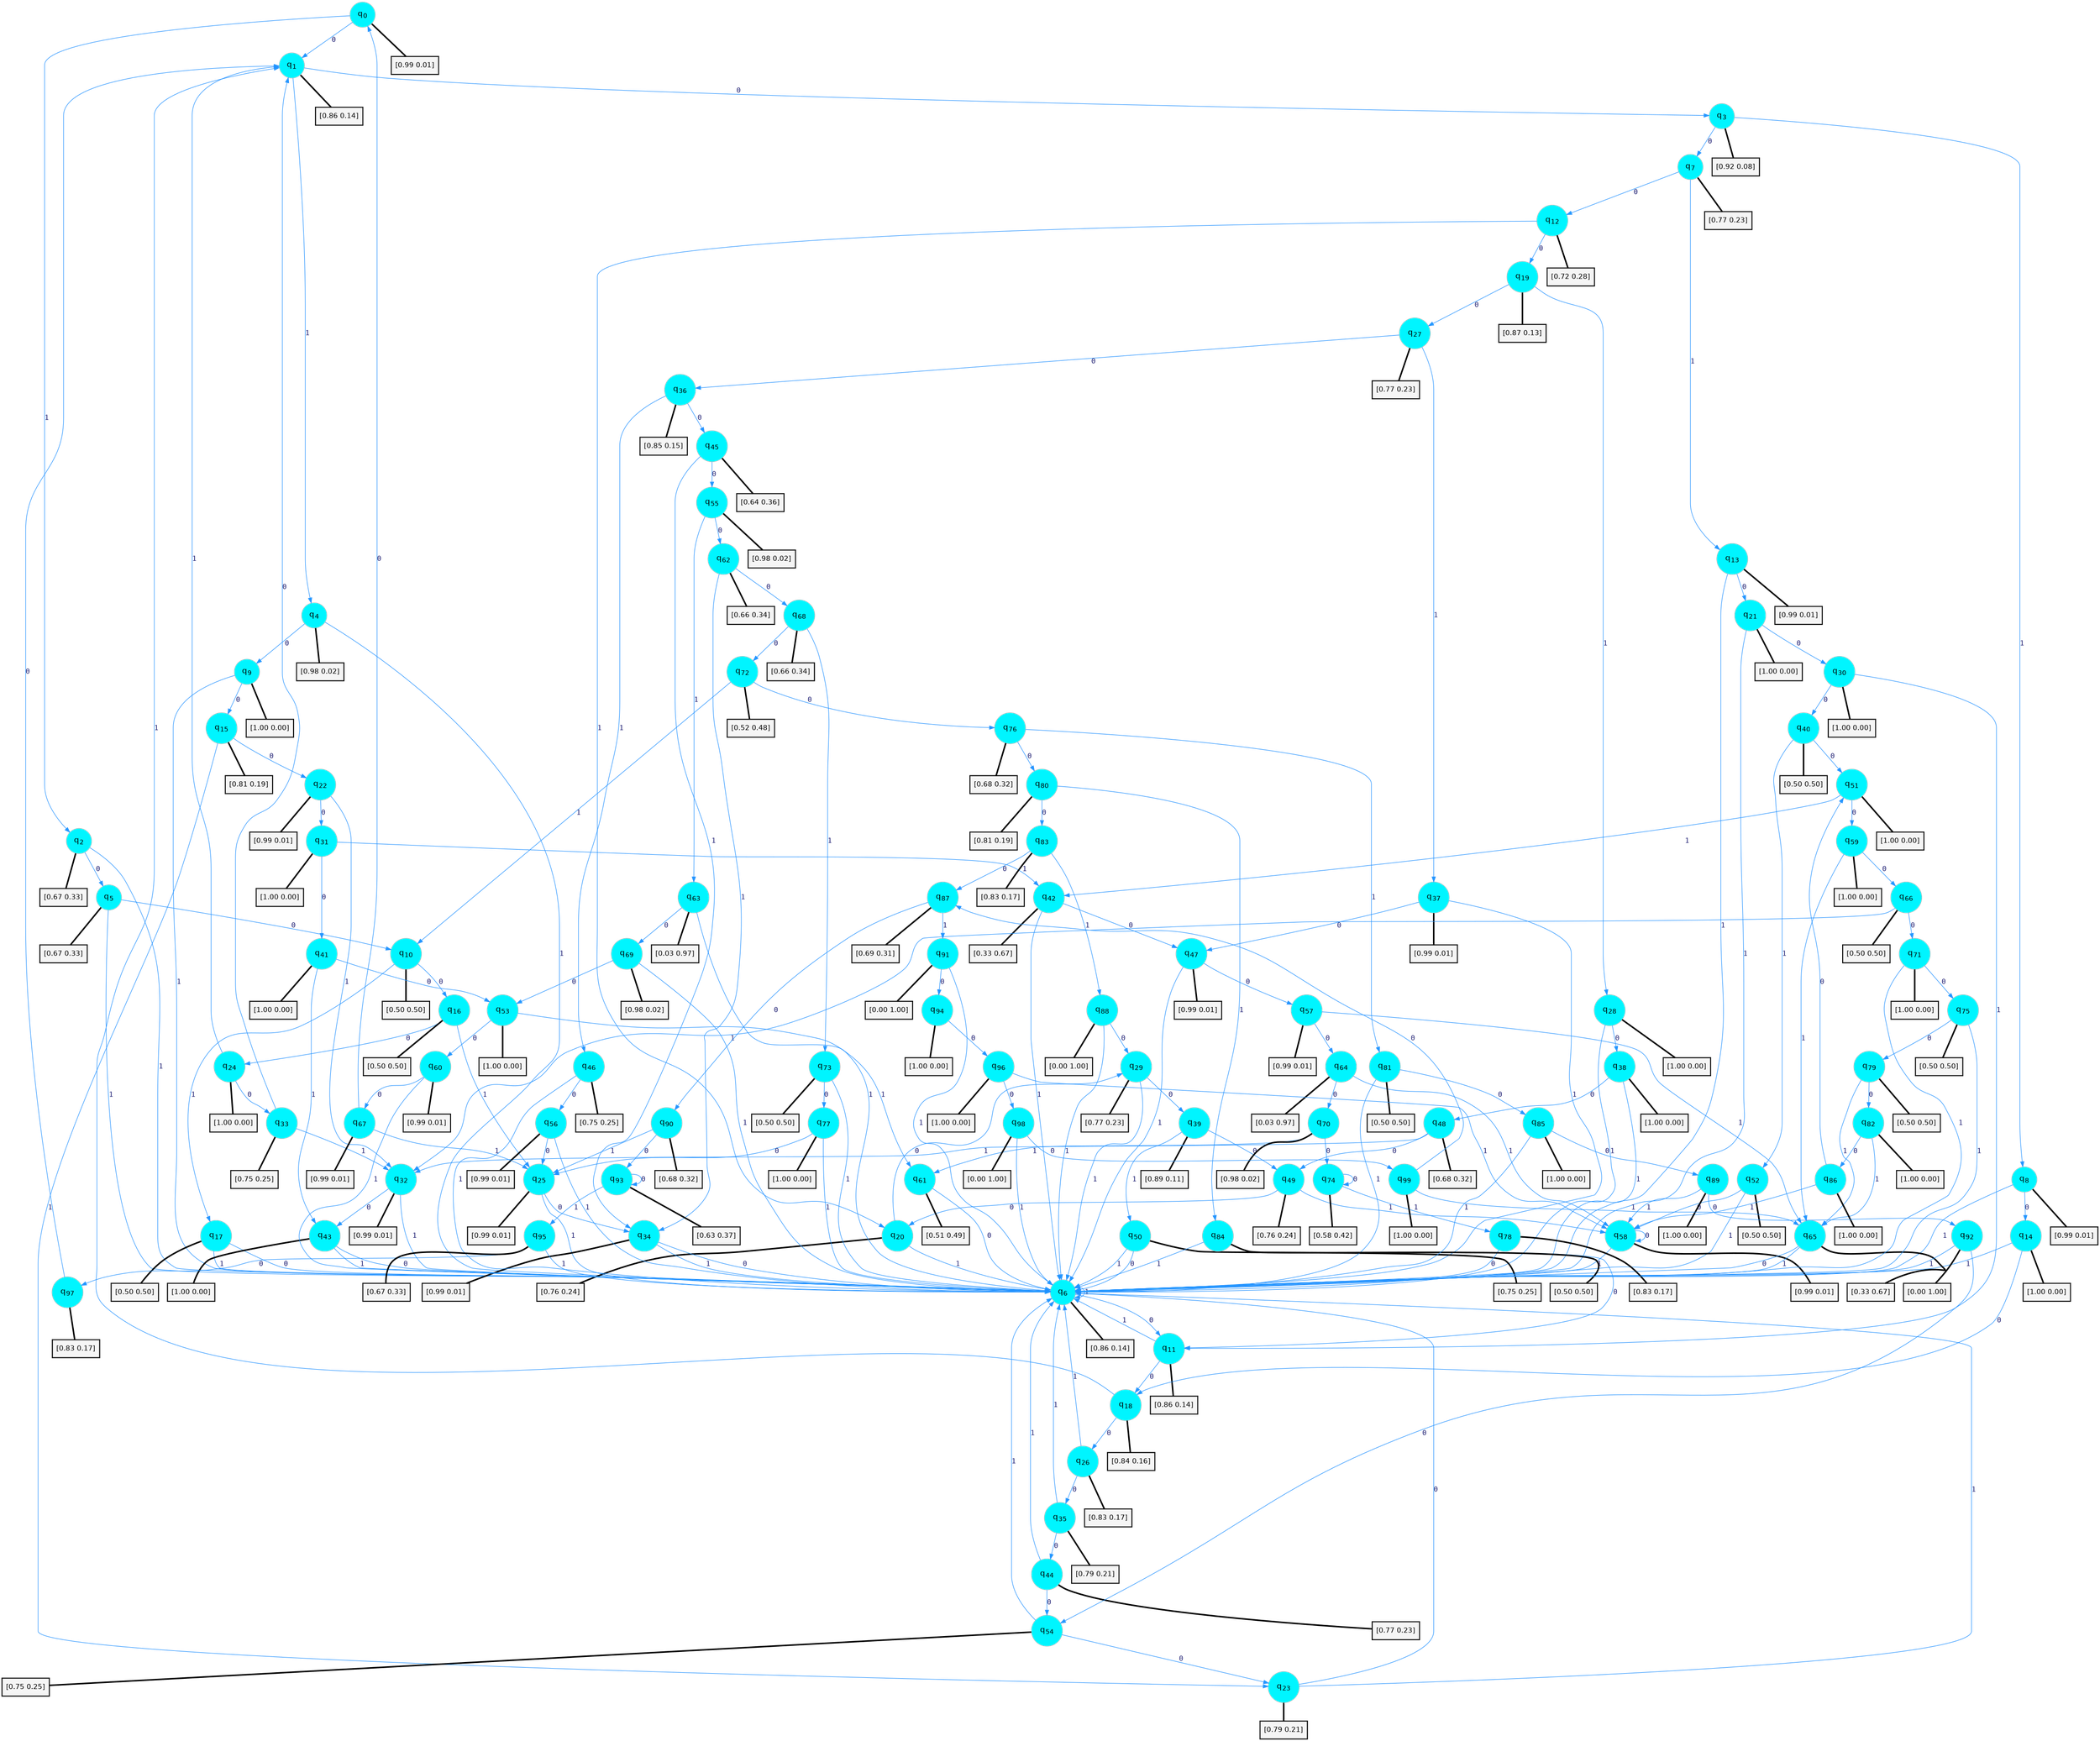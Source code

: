 digraph G {
graph [
bgcolor=transparent, dpi=300, rankdir=TD, size="40,25"];
node [
color=gray, fillcolor=turquoise1, fontcolor=black, fontname=Helvetica, fontsize=16, fontweight=bold, shape=circle, style=filled];
edge [
arrowsize=1, color=dodgerblue1, fontcolor=midnightblue, fontname=courier, fontweight=bold, penwidth=1, style=solid, weight=20];
0[label=<q<SUB>0</SUB>>];
1[label=<q<SUB>1</SUB>>];
2[label=<q<SUB>2</SUB>>];
3[label=<q<SUB>3</SUB>>];
4[label=<q<SUB>4</SUB>>];
5[label=<q<SUB>5</SUB>>];
6[label=<q<SUB>6</SUB>>];
7[label=<q<SUB>7</SUB>>];
8[label=<q<SUB>8</SUB>>];
9[label=<q<SUB>9</SUB>>];
10[label=<q<SUB>10</SUB>>];
11[label=<q<SUB>11</SUB>>];
12[label=<q<SUB>12</SUB>>];
13[label=<q<SUB>13</SUB>>];
14[label=<q<SUB>14</SUB>>];
15[label=<q<SUB>15</SUB>>];
16[label=<q<SUB>16</SUB>>];
17[label=<q<SUB>17</SUB>>];
18[label=<q<SUB>18</SUB>>];
19[label=<q<SUB>19</SUB>>];
20[label=<q<SUB>20</SUB>>];
21[label=<q<SUB>21</SUB>>];
22[label=<q<SUB>22</SUB>>];
23[label=<q<SUB>23</SUB>>];
24[label=<q<SUB>24</SUB>>];
25[label=<q<SUB>25</SUB>>];
26[label=<q<SUB>26</SUB>>];
27[label=<q<SUB>27</SUB>>];
28[label=<q<SUB>28</SUB>>];
29[label=<q<SUB>29</SUB>>];
30[label=<q<SUB>30</SUB>>];
31[label=<q<SUB>31</SUB>>];
32[label=<q<SUB>32</SUB>>];
33[label=<q<SUB>33</SUB>>];
34[label=<q<SUB>34</SUB>>];
35[label=<q<SUB>35</SUB>>];
36[label=<q<SUB>36</SUB>>];
37[label=<q<SUB>37</SUB>>];
38[label=<q<SUB>38</SUB>>];
39[label=<q<SUB>39</SUB>>];
40[label=<q<SUB>40</SUB>>];
41[label=<q<SUB>41</SUB>>];
42[label=<q<SUB>42</SUB>>];
43[label=<q<SUB>43</SUB>>];
44[label=<q<SUB>44</SUB>>];
45[label=<q<SUB>45</SUB>>];
46[label=<q<SUB>46</SUB>>];
47[label=<q<SUB>47</SUB>>];
48[label=<q<SUB>48</SUB>>];
49[label=<q<SUB>49</SUB>>];
50[label=<q<SUB>50</SUB>>];
51[label=<q<SUB>51</SUB>>];
52[label=<q<SUB>52</SUB>>];
53[label=<q<SUB>53</SUB>>];
54[label=<q<SUB>54</SUB>>];
55[label=<q<SUB>55</SUB>>];
56[label=<q<SUB>56</SUB>>];
57[label=<q<SUB>57</SUB>>];
58[label=<q<SUB>58</SUB>>];
59[label=<q<SUB>59</SUB>>];
60[label=<q<SUB>60</SUB>>];
61[label=<q<SUB>61</SUB>>];
62[label=<q<SUB>62</SUB>>];
63[label=<q<SUB>63</SUB>>];
64[label=<q<SUB>64</SUB>>];
65[label=<q<SUB>65</SUB>>];
66[label=<q<SUB>66</SUB>>];
67[label=<q<SUB>67</SUB>>];
68[label=<q<SUB>68</SUB>>];
69[label=<q<SUB>69</SUB>>];
70[label=<q<SUB>70</SUB>>];
71[label=<q<SUB>71</SUB>>];
72[label=<q<SUB>72</SUB>>];
73[label=<q<SUB>73</SUB>>];
74[label=<q<SUB>74</SUB>>];
75[label=<q<SUB>75</SUB>>];
76[label=<q<SUB>76</SUB>>];
77[label=<q<SUB>77</SUB>>];
78[label=<q<SUB>78</SUB>>];
79[label=<q<SUB>79</SUB>>];
80[label=<q<SUB>80</SUB>>];
81[label=<q<SUB>81</SUB>>];
82[label=<q<SUB>82</SUB>>];
83[label=<q<SUB>83</SUB>>];
84[label=<q<SUB>84</SUB>>];
85[label=<q<SUB>85</SUB>>];
86[label=<q<SUB>86</SUB>>];
87[label=<q<SUB>87</SUB>>];
88[label=<q<SUB>88</SUB>>];
89[label=<q<SUB>89</SUB>>];
90[label=<q<SUB>90</SUB>>];
91[label=<q<SUB>91</SUB>>];
92[label=<q<SUB>92</SUB>>];
93[label=<q<SUB>93</SUB>>];
94[label=<q<SUB>94</SUB>>];
95[label=<q<SUB>95</SUB>>];
96[label=<q<SUB>96</SUB>>];
97[label=<q<SUB>97</SUB>>];
98[label=<q<SUB>98</SUB>>];
99[label=<q<SUB>99</SUB>>];
100[label="[0.99 0.01]", shape=box,fontcolor=black, fontname=Helvetica, fontsize=14, penwidth=2, fillcolor=whitesmoke,color=black];
101[label="[0.86 0.14]", shape=box,fontcolor=black, fontname=Helvetica, fontsize=14, penwidth=2, fillcolor=whitesmoke,color=black];
102[label="[0.67 0.33]", shape=box,fontcolor=black, fontname=Helvetica, fontsize=14, penwidth=2, fillcolor=whitesmoke,color=black];
103[label="[0.92 0.08]", shape=box,fontcolor=black, fontname=Helvetica, fontsize=14, penwidth=2, fillcolor=whitesmoke,color=black];
104[label="[0.98 0.02]", shape=box,fontcolor=black, fontname=Helvetica, fontsize=14, penwidth=2, fillcolor=whitesmoke,color=black];
105[label="[0.67 0.33]", shape=box,fontcolor=black, fontname=Helvetica, fontsize=14, penwidth=2, fillcolor=whitesmoke,color=black];
106[label="[0.86 0.14]", shape=box,fontcolor=black, fontname=Helvetica, fontsize=14, penwidth=2, fillcolor=whitesmoke,color=black];
107[label="[0.77 0.23]", shape=box,fontcolor=black, fontname=Helvetica, fontsize=14, penwidth=2, fillcolor=whitesmoke,color=black];
108[label="[0.99 0.01]", shape=box,fontcolor=black, fontname=Helvetica, fontsize=14, penwidth=2, fillcolor=whitesmoke,color=black];
109[label="[1.00 0.00]", shape=box,fontcolor=black, fontname=Helvetica, fontsize=14, penwidth=2, fillcolor=whitesmoke,color=black];
110[label="[0.50 0.50]", shape=box,fontcolor=black, fontname=Helvetica, fontsize=14, penwidth=2, fillcolor=whitesmoke,color=black];
111[label="[0.86 0.14]", shape=box,fontcolor=black, fontname=Helvetica, fontsize=14, penwidth=2, fillcolor=whitesmoke,color=black];
112[label="[0.72 0.28]", shape=box,fontcolor=black, fontname=Helvetica, fontsize=14, penwidth=2, fillcolor=whitesmoke,color=black];
113[label="[0.99 0.01]", shape=box,fontcolor=black, fontname=Helvetica, fontsize=14, penwidth=2, fillcolor=whitesmoke,color=black];
114[label="[1.00 0.00]", shape=box,fontcolor=black, fontname=Helvetica, fontsize=14, penwidth=2, fillcolor=whitesmoke,color=black];
115[label="[0.81 0.19]", shape=box,fontcolor=black, fontname=Helvetica, fontsize=14, penwidth=2, fillcolor=whitesmoke,color=black];
116[label="[0.50 0.50]", shape=box,fontcolor=black, fontname=Helvetica, fontsize=14, penwidth=2, fillcolor=whitesmoke,color=black];
117[label="[0.50 0.50]", shape=box,fontcolor=black, fontname=Helvetica, fontsize=14, penwidth=2, fillcolor=whitesmoke,color=black];
118[label="[0.84 0.16]", shape=box,fontcolor=black, fontname=Helvetica, fontsize=14, penwidth=2, fillcolor=whitesmoke,color=black];
119[label="[0.87 0.13]", shape=box,fontcolor=black, fontname=Helvetica, fontsize=14, penwidth=2, fillcolor=whitesmoke,color=black];
120[label="[0.76 0.24]", shape=box,fontcolor=black, fontname=Helvetica, fontsize=14, penwidth=2, fillcolor=whitesmoke,color=black];
121[label="[1.00 0.00]", shape=box,fontcolor=black, fontname=Helvetica, fontsize=14, penwidth=2, fillcolor=whitesmoke,color=black];
122[label="[0.99 0.01]", shape=box,fontcolor=black, fontname=Helvetica, fontsize=14, penwidth=2, fillcolor=whitesmoke,color=black];
123[label="[0.79 0.21]", shape=box,fontcolor=black, fontname=Helvetica, fontsize=14, penwidth=2, fillcolor=whitesmoke,color=black];
124[label="[1.00 0.00]", shape=box,fontcolor=black, fontname=Helvetica, fontsize=14, penwidth=2, fillcolor=whitesmoke,color=black];
125[label="[0.99 0.01]", shape=box,fontcolor=black, fontname=Helvetica, fontsize=14, penwidth=2, fillcolor=whitesmoke,color=black];
126[label="[0.83 0.17]", shape=box,fontcolor=black, fontname=Helvetica, fontsize=14, penwidth=2, fillcolor=whitesmoke,color=black];
127[label="[0.77 0.23]", shape=box,fontcolor=black, fontname=Helvetica, fontsize=14, penwidth=2, fillcolor=whitesmoke,color=black];
128[label="[1.00 0.00]", shape=box,fontcolor=black, fontname=Helvetica, fontsize=14, penwidth=2, fillcolor=whitesmoke,color=black];
129[label="[0.77 0.23]", shape=box,fontcolor=black, fontname=Helvetica, fontsize=14, penwidth=2, fillcolor=whitesmoke,color=black];
130[label="[1.00 0.00]", shape=box,fontcolor=black, fontname=Helvetica, fontsize=14, penwidth=2, fillcolor=whitesmoke,color=black];
131[label="[1.00 0.00]", shape=box,fontcolor=black, fontname=Helvetica, fontsize=14, penwidth=2, fillcolor=whitesmoke,color=black];
132[label="[0.99 0.01]", shape=box,fontcolor=black, fontname=Helvetica, fontsize=14, penwidth=2, fillcolor=whitesmoke,color=black];
133[label="[0.75 0.25]", shape=box,fontcolor=black, fontname=Helvetica, fontsize=14, penwidth=2, fillcolor=whitesmoke,color=black];
134[label="[0.99 0.01]", shape=box,fontcolor=black, fontname=Helvetica, fontsize=14, penwidth=2, fillcolor=whitesmoke,color=black];
135[label="[0.79 0.21]", shape=box,fontcolor=black, fontname=Helvetica, fontsize=14, penwidth=2, fillcolor=whitesmoke,color=black];
136[label="[0.85 0.15]", shape=box,fontcolor=black, fontname=Helvetica, fontsize=14, penwidth=2, fillcolor=whitesmoke,color=black];
137[label="[0.99 0.01]", shape=box,fontcolor=black, fontname=Helvetica, fontsize=14, penwidth=2, fillcolor=whitesmoke,color=black];
138[label="[1.00 0.00]", shape=box,fontcolor=black, fontname=Helvetica, fontsize=14, penwidth=2, fillcolor=whitesmoke,color=black];
139[label="[0.89 0.11]", shape=box,fontcolor=black, fontname=Helvetica, fontsize=14, penwidth=2, fillcolor=whitesmoke,color=black];
140[label="[0.50 0.50]", shape=box,fontcolor=black, fontname=Helvetica, fontsize=14, penwidth=2, fillcolor=whitesmoke,color=black];
141[label="[1.00 0.00]", shape=box,fontcolor=black, fontname=Helvetica, fontsize=14, penwidth=2, fillcolor=whitesmoke,color=black];
142[label="[0.33 0.67]", shape=box,fontcolor=black, fontname=Helvetica, fontsize=14, penwidth=2, fillcolor=whitesmoke,color=black];
143[label="[1.00 0.00]", shape=box,fontcolor=black, fontname=Helvetica, fontsize=14, penwidth=2, fillcolor=whitesmoke,color=black];
144[label="[0.77 0.23]", shape=box,fontcolor=black, fontname=Helvetica, fontsize=14, penwidth=2, fillcolor=whitesmoke,color=black];
145[label="[0.64 0.36]", shape=box,fontcolor=black, fontname=Helvetica, fontsize=14, penwidth=2, fillcolor=whitesmoke,color=black];
146[label="[0.75 0.25]", shape=box,fontcolor=black, fontname=Helvetica, fontsize=14, penwidth=2, fillcolor=whitesmoke,color=black];
147[label="[0.99 0.01]", shape=box,fontcolor=black, fontname=Helvetica, fontsize=14, penwidth=2, fillcolor=whitesmoke,color=black];
148[label="[0.68 0.32]", shape=box,fontcolor=black, fontname=Helvetica, fontsize=14, penwidth=2, fillcolor=whitesmoke,color=black];
149[label="[0.76 0.24]", shape=box,fontcolor=black, fontname=Helvetica, fontsize=14, penwidth=2, fillcolor=whitesmoke,color=black];
150[label="[0.75 0.25]", shape=box,fontcolor=black, fontname=Helvetica, fontsize=14, penwidth=2, fillcolor=whitesmoke,color=black];
151[label="[1.00 0.00]", shape=box,fontcolor=black, fontname=Helvetica, fontsize=14, penwidth=2, fillcolor=whitesmoke,color=black];
152[label="[0.50 0.50]", shape=box,fontcolor=black, fontname=Helvetica, fontsize=14, penwidth=2, fillcolor=whitesmoke,color=black];
153[label="[1.00 0.00]", shape=box,fontcolor=black, fontname=Helvetica, fontsize=14, penwidth=2, fillcolor=whitesmoke,color=black];
154[label="[0.75 0.25]", shape=box,fontcolor=black, fontname=Helvetica, fontsize=14, penwidth=2, fillcolor=whitesmoke,color=black];
155[label="[0.98 0.02]", shape=box,fontcolor=black, fontname=Helvetica, fontsize=14, penwidth=2, fillcolor=whitesmoke,color=black];
156[label="[0.99 0.01]", shape=box,fontcolor=black, fontname=Helvetica, fontsize=14, penwidth=2, fillcolor=whitesmoke,color=black];
157[label="[0.99 0.01]", shape=box,fontcolor=black, fontname=Helvetica, fontsize=14, penwidth=2, fillcolor=whitesmoke,color=black];
158[label="[0.99 0.01]", shape=box,fontcolor=black, fontname=Helvetica, fontsize=14, penwidth=2, fillcolor=whitesmoke,color=black];
159[label="[1.00 0.00]", shape=box,fontcolor=black, fontname=Helvetica, fontsize=14, penwidth=2, fillcolor=whitesmoke,color=black];
160[label="[0.99 0.01]", shape=box,fontcolor=black, fontname=Helvetica, fontsize=14, penwidth=2, fillcolor=whitesmoke,color=black];
161[label="[0.51 0.49]", shape=box,fontcolor=black, fontname=Helvetica, fontsize=14, penwidth=2, fillcolor=whitesmoke,color=black];
162[label="[0.66 0.34]", shape=box,fontcolor=black, fontname=Helvetica, fontsize=14, penwidth=2, fillcolor=whitesmoke,color=black];
163[label="[0.03 0.97]", shape=box,fontcolor=black, fontname=Helvetica, fontsize=14, penwidth=2, fillcolor=whitesmoke,color=black];
164[label="[0.03 0.97]", shape=box,fontcolor=black, fontname=Helvetica, fontsize=14, penwidth=2, fillcolor=whitesmoke,color=black];
165[label="[0.33 0.67]", shape=box,fontcolor=black, fontname=Helvetica, fontsize=14, penwidth=2, fillcolor=whitesmoke,color=black];
166[label="[0.50 0.50]", shape=box,fontcolor=black, fontname=Helvetica, fontsize=14, penwidth=2, fillcolor=whitesmoke,color=black];
167[label="[0.99 0.01]", shape=box,fontcolor=black, fontname=Helvetica, fontsize=14, penwidth=2, fillcolor=whitesmoke,color=black];
168[label="[0.66 0.34]", shape=box,fontcolor=black, fontname=Helvetica, fontsize=14, penwidth=2, fillcolor=whitesmoke,color=black];
169[label="[0.98 0.02]", shape=box,fontcolor=black, fontname=Helvetica, fontsize=14, penwidth=2, fillcolor=whitesmoke,color=black];
170[label="[0.98 0.02]", shape=box,fontcolor=black, fontname=Helvetica, fontsize=14, penwidth=2, fillcolor=whitesmoke,color=black];
171[label="[1.00 0.00]", shape=box,fontcolor=black, fontname=Helvetica, fontsize=14, penwidth=2, fillcolor=whitesmoke,color=black];
172[label="[0.52 0.48]", shape=box,fontcolor=black, fontname=Helvetica, fontsize=14, penwidth=2, fillcolor=whitesmoke,color=black];
173[label="[0.50 0.50]", shape=box,fontcolor=black, fontname=Helvetica, fontsize=14, penwidth=2, fillcolor=whitesmoke,color=black];
174[label="[0.58 0.42]", shape=box,fontcolor=black, fontname=Helvetica, fontsize=14, penwidth=2, fillcolor=whitesmoke,color=black];
175[label="[0.50 0.50]", shape=box,fontcolor=black, fontname=Helvetica, fontsize=14, penwidth=2, fillcolor=whitesmoke,color=black];
176[label="[0.68 0.32]", shape=box,fontcolor=black, fontname=Helvetica, fontsize=14, penwidth=2, fillcolor=whitesmoke,color=black];
177[label="[1.00 0.00]", shape=box,fontcolor=black, fontname=Helvetica, fontsize=14, penwidth=2, fillcolor=whitesmoke,color=black];
178[label="[0.83 0.17]", shape=box,fontcolor=black, fontname=Helvetica, fontsize=14, penwidth=2, fillcolor=whitesmoke,color=black];
179[label="[0.50 0.50]", shape=box,fontcolor=black, fontname=Helvetica, fontsize=14, penwidth=2, fillcolor=whitesmoke,color=black];
180[label="[0.81 0.19]", shape=box,fontcolor=black, fontname=Helvetica, fontsize=14, penwidth=2, fillcolor=whitesmoke,color=black];
181[label="[0.50 0.50]", shape=box,fontcolor=black, fontname=Helvetica, fontsize=14, penwidth=2, fillcolor=whitesmoke,color=black];
182[label="[1.00 0.00]", shape=box,fontcolor=black, fontname=Helvetica, fontsize=14, penwidth=2, fillcolor=whitesmoke,color=black];
183[label="[0.83 0.17]", shape=box,fontcolor=black, fontname=Helvetica, fontsize=14, penwidth=2, fillcolor=whitesmoke,color=black];
184[label="[0.50 0.50]", shape=box,fontcolor=black, fontname=Helvetica, fontsize=14, penwidth=2, fillcolor=whitesmoke,color=black];
185[label="[1.00 0.00]", shape=box,fontcolor=black, fontname=Helvetica, fontsize=14, penwidth=2, fillcolor=whitesmoke,color=black];
186[label="[1.00 0.00]", shape=box,fontcolor=black, fontname=Helvetica, fontsize=14, penwidth=2, fillcolor=whitesmoke,color=black];
187[label="[0.69 0.31]", shape=box,fontcolor=black, fontname=Helvetica, fontsize=14, penwidth=2, fillcolor=whitesmoke,color=black];
188[label="[0.00 1.00]", shape=box,fontcolor=black, fontname=Helvetica, fontsize=14, penwidth=2, fillcolor=whitesmoke,color=black];
189[label="[1.00 0.00]", shape=box,fontcolor=black, fontname=Helvetica, fontsize=14, penwidth=2, fillcolor=whitesmoke,color=black];
190[label="[0.68 0.32]", shape=box,fontcolor=black, fontname=Helvetica, fontsize=14, penwidth=2, fillcolor=whitesmoke,color=black];
191[label="[0.00 1.00]", shape=box,fontcolor=black, fontname=Helvetica, fontsize=14, penwidth=2, fillcolor=whitesmoke,color=black];
192[label="[0.00 1.00]", shape=box,fontcolor=black, fontname=Helvetica, fontsize=14, penwidth=2, fillcolor=whitesmoke,color=black];
193[label="[0.63 0.37]", shape=box,fontcolor=black, fontname=Helvetica, fontsize=14, penwidth=2, fillcolor=whitesmoke,color=black];
194[label="[1.00 0.00]", shape=box,fontcolor=black, fontname=Helvetica, fontsize=14, penwidth=2, fillcolor=whitesmoke,color=black];
195[label="[0.67 0.33]", shape=box,fontcolor=black, fontname=Helvetica, fontsize=14, penwidth=2, fillcolor=whitesmoke,color=black];
196[label="[1.00 0.00]", shape=box,fontcolor=black, fontname=Helvetica, fontsize=14, penwidth=2, fillcolor=whitesmoke,color=black];
197[label="[0.83 0.17]", shape=box,fontcolor=black, fontname=Helvetica, fontsize=14, penwidth=2, fillcolor=whitesmoke,color=black];
198[label="[0.00 1.00]", shape=box,fontcolor=black, fontname=Helvetica, fontsize=14, penwidth=2, fillcolor=whitesmoke,color=black];
199[label="[1.00 0.00]", shape=box,fontcolor=black, fontname=Helvetica, fontsize=14, penwidth=2, fillcolor=whitesmoke,color=black];
0->1 [label=0];
0->2 [label=1];
0->100 [arrowhead=none, penwidth=3,color=black];
1->3 [label=0];
1->4 [label=1];
1->101 [arrowhead=none, penwidth=3,color=black];
2->5 [label=0];
2->6 [label=1];
2->102 [arrowhead=none, penwidth=3,color=black];
3->7 [label=0];
3->8 [label=1];
3->103 [arrowhead=none, penwidth=3,color=black];
4->9 [label=0];
4->6 [label=1];
4->104 [arrowhead=none, penwidth=3,color=black];
5->10 [label=0];
5->6 [label=1];
5->105 [arrowhead=none, penwidth=3,color=black];
6->11 [label=0];
6->6 [label=1];
6->106 [arrowhead=none, penwidth=3,color=black];
7->12 [label=0];
7->13 [label=1];
7->107 [arrowhead=none, penwidth=3,color=black];
8->14 [label=0];
8->6 [label=1];
8->108 [arrowhead=none, penwidth=3,color=black];
9->15 [label=0];
9->6 [label=1];
9->109 [arrowhead=none, penwidth=3,color=black];
10->16 [label=0];
10->17 [label=1];
10->110 [arrowhead=none, penwidth=3,color=black];
11->18 [label=0];
11->6 [label=1];
11->111 [arrowhead=none, penwidth=3,color=black];
12->19 [label=0];
12->20 [label=1];
12->112 [arrowhead=none, penwidth=3,color=black];
13->21 [label=0];
13->6 [label=1];
13->113 [arrowhead=none, penwidth=3,color=black];
14->18 [label=0];
14->6 [label=1];
14->114 [arrowhead=none, penwidth=3,color=black];
15->22 [label=0];
15->23 [label=1];
15->115 [arrowhead=none, penwidth=3,color=black];
16->24 [label=0];
16->25 [label=1];
16->116 [arrowhead=none, penwidth=3,color=black];
17->6 [label=0];
17->6 [label=1];
17->117 [arrowhead=none, penwidth=3,color=black];
18->26 [label=0];
18->1 [label=1];
18->118 [arrowhead=none, penwidth=3,color=black];
19->27 [label=0];
19->28 [label=1];
19->119 [arrowhead=none, penwidth=3,color=black];
20->29 [label=0];
20->6 [label=1];
20->120 [arrowhead=none, penwidth=3,color=black];
21->30 [label=0];
21->6 [label=1];
21->121 [arrowhead=none, penwidth=3,color=black];
22->31 [label=0];
22->32 [label=1];
22->122 [arrowhead=none, penwidth=3,color=black];
23->6 [label=0];
23->6 [label=1];
23->123 [arrowhead=none, penwidth=3,color=black];
24->33 [label=0];
24->1 [label=1];
24->124 [arrowhead=none, penwidth=3,color=black];
25->34 [label=0];
25->6 [label=1];
25->125 [arrowhead=none, penwidth=3,color=black];
26->35 [label=0];
26->6 [label=1];
26->126 [arrowhead=none, penwidth=3,color=black];
27->36 [label=0];
27->37 [label=1];
27->127 [arrowhead=none, penwidth=3,color=black];
28->38 [label=0];
28->6 [label=1];
28->128 [arrowhead=none, penwidth=3,color=black];
29->39 [label=0];
29->6 [label=1];
29->129 [arrowhead=none, penwidth=3,color=black];
30->40 [label=0];
30->11 [label=1];
30->130 [arrowhead=none, penwidth=3,color=black];
31->41 [label=0];
31->42 [label=1];
31->131 [arrowhead=none, penwidth=3,color=black];
32->43 [label=0];
32->6 [label=1];
32->132 [arrowhead=none, penwidth=3,color=black];
33->1 [label=0];
33->32 [label=1];
33->133 [arrowhead=none, penwidth=3,color=black];
34->6 [label=0];
34->6 [label=1];
34->134 [arrowhead=none, penwidth=3,color=black];
35->44 [label=0];
35->6 [label=1];
35->135 [arrowhead=none, penwidth=3,color=black];
36->45 [label=0];
36->46 [label=1];
36->136 [arrowhead=none, penwidth=3,color=black];
37->47 [label=0];
37->6 [label=1];
37->137 [arrowhead=none, penwidth=3,color=black];
38->48 [label=0];
38->6 [label=1];
38->138 [arrowhead=none, penwidth=3,color=black];
39->49 [label=0];
39->50 [label=1];
39->139 [arrowhead=none, penwidth=3,color=black];
40->51 [label=0];
40->52 [label=1];
40->140 [arrowhead=none, penwidth=3,color=black];
41->53 [label=0];
41->43 [label=1];
41->141 [arrowhead=none, penwidth=3,color=black];
42->47 [label=0];
42->6 [label=1];
42->142 [arrowhead=none, penwidth=3,color=black];
43->6 [label=0];
43->6 [label=1];
43->143 [arrowhead=none, penwidth=3,color=black];
44->54 [label=0];
44->6 [label=1];
44->144 [arrowhead=none, penwidth=3,color=black];
45->55 [label=0];
45->34 [label=1];
45->145 [arrowhead=none, penwidth=3,color=black];
46->56 [label=0];
46->6 [label=1];
46->146 [arrowhead=none, penwidth=3,color=black];
47->57 [label=0];
47->6 [label=1];
47->147 [arrowhead=none, penwidth=3,color=black];
48->49 [label=0];
48->32 [label=1];
48->148 [arrowhead=none, penwidth=3,color=black];
49->20 [label=0];
49->58 [label=1];
49->149 [arrowhead=none, penwidth=3,color=black];
50->6 [label=0];
50->6 [label=1];
50->150 [arrowhead=none, penwidth=3,color=black];
51->59 [label=0];
51->42 [label=1];
51->151 [arrowhead=none, penwidth=3,color=black];
52->58 [label=0];
52->6 [label=1];
52->152 [arrowhead=none, penwidth=3,color=black];
53->60 [label=0];
53->61 [label=1];
53->153 [arrowhead=none, penwidth=3,color=black];
54->23 [label=0];
54->6 [label=1];
54->154 [arrowhead=none, penwidth=3,color=black];
55->62 [label=0];
55->63 [label=1];
55->155 [arrowhead=none, penwidth=3,color=black];
56->25 [label=0];
56->6 [label=1];
56->156 [arrowhead=none, penwidth=3,color=black];
57->64 [label=0];
57->65 [label=1];
57->157 [arrowhead=none, penwidth=3,color=black];
58->58 [label=0];
58->6 [label=1];
58->158 [arrowhead=none, penwidth=3,color=black];
59->66 [label=0];
59->65 [label=1];
59->159 [arrowhead=none, penwidth=3,color=black];
60->67 [label=0];
60->6 [label=1];
60->160 [arrowhead=none, penwidth=3,color=black];
61->6 [label=0];
61->161 [arrowhead=none, penwidth=3,color=black];
62->68 [label=0];
62->34 [label=1];
62->162 [arrowhead=none, penwidth=3,color=black];
63->69 [label=0];
63->6 [label=1];
63->163 [arrowhead=none, penwidth=3,color=black];
64->70 [label=0];
64->58 [label=1];
64->164 [arrowhead=none, penwidth=3,color=black];
65->6 [label=0];
65->6 [label=1];
65->165 [arrowhead=none, penwidth=3,color=black];
66->71 [label=0];
66->32 [label=1];
66->166 [arrowhead=none, penwidth=3,color=black];
67->0 [label=0];
67->25 [label=1];
67->167 [arrowhead=none, penwidth=3,color=black];
68->72 [label=0];
68->73 [label=1];
68->168 [arrowhead=none, penwidth=3,color=black];
69->53 [label=0];
69->6 [label=1];
69->169 [arrowhead=none, penwidth=3,color=black];
70->74 [label=0];
70->61 [label=1];
70->170 [arrowhead=none, penwidth=3,color=black];
71->75 [label=0];
71->6 [label=1];
71->171 [arrowhead=none, penwidth=3,color=black];
72->76 [label=0];
72->10 [label=1];
72->172 [arrowhead=none, penwidth=3,color=black];
73->77 [label=0];
73->6 [label=1];
73->173 [arrowhead=none, penwidth=3,color=black];
74->74 [label=0];
74->78 [label=1];
74->174 [arrowhead=none, penwidth=3,color=black];
75->79 [label=0];
75->6 [label=1];
75->175 [arrowhead=none, penwidth=3,color=black];
76->80 [label=0];
76->81 [label=1];
76->176 [arrowhead=none, penwidth=3,color=black];
77->25 [label=0];
77->6 [label=1];
77->177 [arrowhead=none, penwidth=3,color=black];
78->6 [label=0];
78->178 [arrowhead=none, penwidth=3,color=black];
79->82 [label=0];
79->65 [label=1];
79->179 [arrowhead=none, penwidth=3,color=black];
80->83 [label=0];
80->84 [label=1];
80->180 [arrowhead=none, penwidth=3,color=black];
81->85 [label=0];
81->6 [label=1];
81->181 [arrowhead=none, penwidth=3,color=black];
82->86 [label=0];
82->65 [label=1];
82->182 [arrowhead=none, penwidth=3,color=black];
83->87 [label=0];
83->88 [label=1];
83->183 [arrowhead=none, penwidth=3,color=black];
84->11 [label=0];
84->6 [label=1];
84->184 [arrowhead=none, penwidth=3,color=black];
85->89 [label=0];
85->6 [label=1];
85->185 [arrowhead=none, penwidth=3,color=black];
86->51 [label=0];
86->58 [label=1];
86->186 [arrowhead=none, penwidth=3,color=black];
87->90 [label=0];
87->91 [label=1];
87->187 [arrowhead=none, penwidth=3,color=black];
88->29 [label=0];
88->6 [label=1];
88->188 [arrowhead=none, penwidth=3,color=black];
89->92 [label=0];
89->58 [label=1];
89->189 [arrowhead=none, penwidth=3,color=black];
90->93 [label=0];
90->25 [label=1];
90->190 [arrowhead=none, penwidth=3,color=black];
91->94 [label=0];
91->6 [label=1];
91->191 [arrowhead=none, penwidth=3,color=black];
92->54 [label=0];
92->6 [label=1];
92->192 [arrowhead=none, penwidth=3,color=black];
93->93 [label=0];
93->95 [label=1];
93->193 [arrowhead=none, penwidth=3,color=black];
94->96 [label=0];
94->194 [arrowhead=none, penwidth=3,color=black];
95->97 [label=0];
95->6 [label=1];
95->195 [arrowhead=none, penwidth=3,color=black];
96->98 [label=0];
96->58 [label=1];
96->196 [arrowhead=none, penwidth=3,color=black];
97->1 [label=0];
97->197 [arrowhead=none, penwidth=3,color=black];
98->99 [label=0];
98->6 [label=1];
98->198 [arrowhead=none, penwidth=3,color=black];
99->87 [label=0];
99->65 [label=1];
99->199 [arrowhead=none, penwidth=3,color=black];
}
